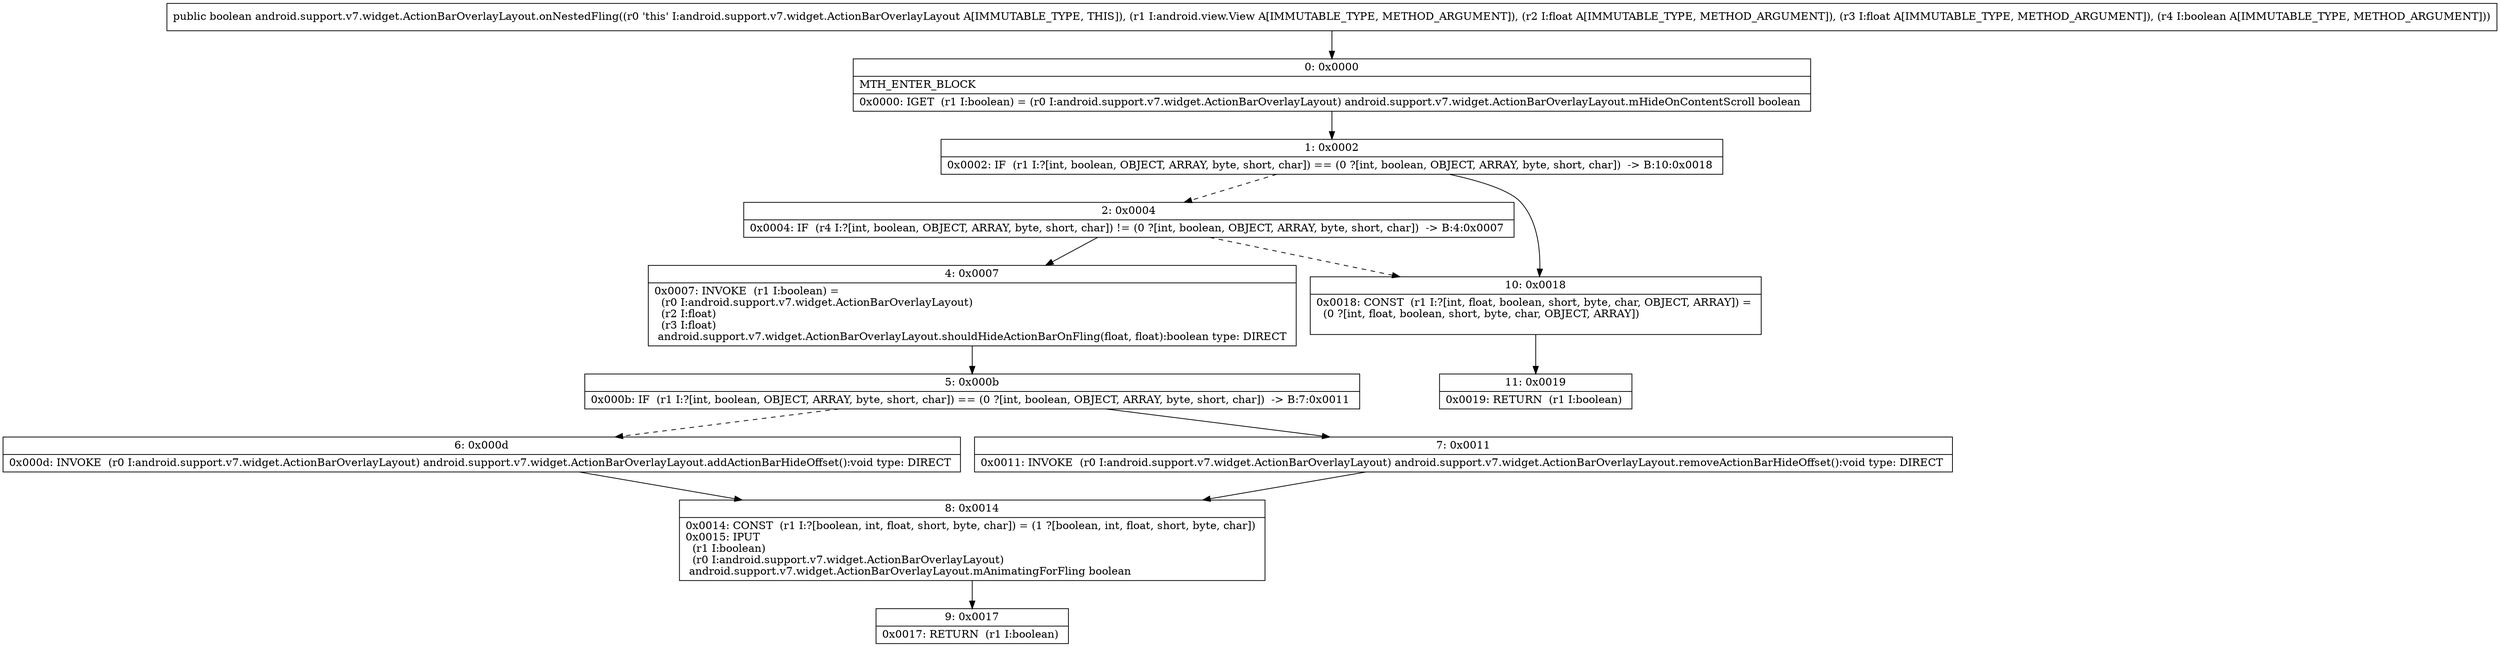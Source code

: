 digraph "CFG forandroid.support.v7.widget.ActionBarOverlayLayout.onNestedFling(Landroid\/view\/View;FFZ)Z" {
Node_0 [shape=record,label="{0\:\ 0x0000|MTH_ENTER_BLOCK\l|0x0000: IGET  (r1 I:boolean) = (r0 I:android.support.v7.widget.ActionBarOverlayLayout) android.support.v7.widget.ActionBarOverlayLayout.mHideOnContentScroll boolean \l}"];
Node_1 [shape=record,label="{1\:\ 0x0002|0x0002: IF  (r1 I:?[int, boolean, OBJECT, ARRAY, byte, short, char]) == (0 ?[int, boolean, OBJECT, ARRAY, byte, short, char])  \-\> B:10:0x0018 \l}"];
Node_2 [shape=record,label="{2\:\ 0x0004|0x0004: IF  (r4 I:?[int, boolean, OBJECT, ARRAY, byte, short, char]) != (0 ?[int, boolean, OBJECT, ARRAY, byte, short, char])  \-\> B:4:0x0007 \l}"];
Node_4 [shape=record,label="{4\:\ 0x0007|0x0007: INVOKE  (r1 I:boolean) = \l  (r0 I:android.support.v7.widget.ActionBarOverlayLayout)\l  (r2 I:float)\l  (r3 I:float)\l android.support.v7.widget.ActionBarOverlayLayout.shouldHideActionBarOnFling(float, float):boolean type: DIRECT \l}"];
Node_5 [shape=record,label="{5\:\ 0x000b|0x000b: IF  (r1 I:?[int, boolean, OBJECT, ARRAY, byte, short, char]) == (0 ?[int, boolean, OBJECT, ARRAY, byte, short, char])  \-\> B:7:0x0011 \l}"];
Node_6 [shape=record,label="{6\:\ 0x000d|0x000d: INVOKE  (r0 I:android.support.v7.widget.ActionBarOverlayLayout) android.support.v7.widget.ActionBarOverlayLayout.addActionBarHideOffset():void type: DIRECT \l}"];
Node_7 [shape=record,label="{7\:\ 0x0011|0x0011: INVOKE  (r0 I:android.support.v7.widget.ActionBarOverlayLayout) android.support.v7.widget.ActionBarOverlayLayout.removeActionBarHideOffset():void type: DIRECT \l}"];
Node_8 [shape=record,label="{8\:\ 0x0014|0x0014: CONST  (r1 I:?[boolean, int, float, short, byte, char]) = (1 ?[boolean, int, float, short, byte, char]) \l0x0015: IPUT  \l  (r1 I:boolean)\l  (r0 I:android.support.v7.widget.ActionBarOverlayLayout)\l android.support.v7.widget.ActionBarOverlayLayout.mAnimatingForFling boolean \l}"];
Node_9 [shape=record,label="{9\:\ 0x0017|0x0017: RETURN  (r1 I:boolean) \l}"];
Node_10 [shape=record,label="{10\:\ 0x0018|0x0018: CONST  (r1 I:?[int, float, boolean, short, byte, char, OBJECT, ARRAY]) = \l  (0 ?[int, float, boolean, short, byte, char, OBJECT, ARRAY])\l \l}"];
Node_11 [shape=record,label="{11\:\ 0x0019|0x0019: RETURN  (r1 I:boolean) \l}"];
MethodNode[shape=record,label="{public boolean android.support.v7.widget.ActionBarOverlayLayout.onNestedFling((r0 'this' I:android.support.v7.widget.ActionBarOverlayLayout A[IMMUTABLE_TYPE, THIS]), (r1 I:android.view.View A[IMMUTABLE_TYPE, METHOD_ARGUMENT]), (r2 I:float A[IMMUTABLE_TYPE, METHOD_ARGUMENT]), (r3 I:float A[IMMUTABLE_TYPE, METHOD_ARGUMENT]), (r4 I:boolean A[IMMUTABLE_TYPE, METHOD_ARGUMENT])) }"];
MethodNode -> Node_0;
Node_0 -> Node_1;
Node_1 -> Node_2[style=dashed];
Node_1 -> Node_10;
Node_2 -> Node_4;
Node_2 -> Node_10[style=dashed];
Node_4 -> Node_5;
Node_5 -> Node_6[style=dashed];
Node_5 -> Node_7;
Node_6 -> Node_8;
Node_7 -> Node_8;
Node_8 -> Node_9;
Node_10 -> Node_11;
}

